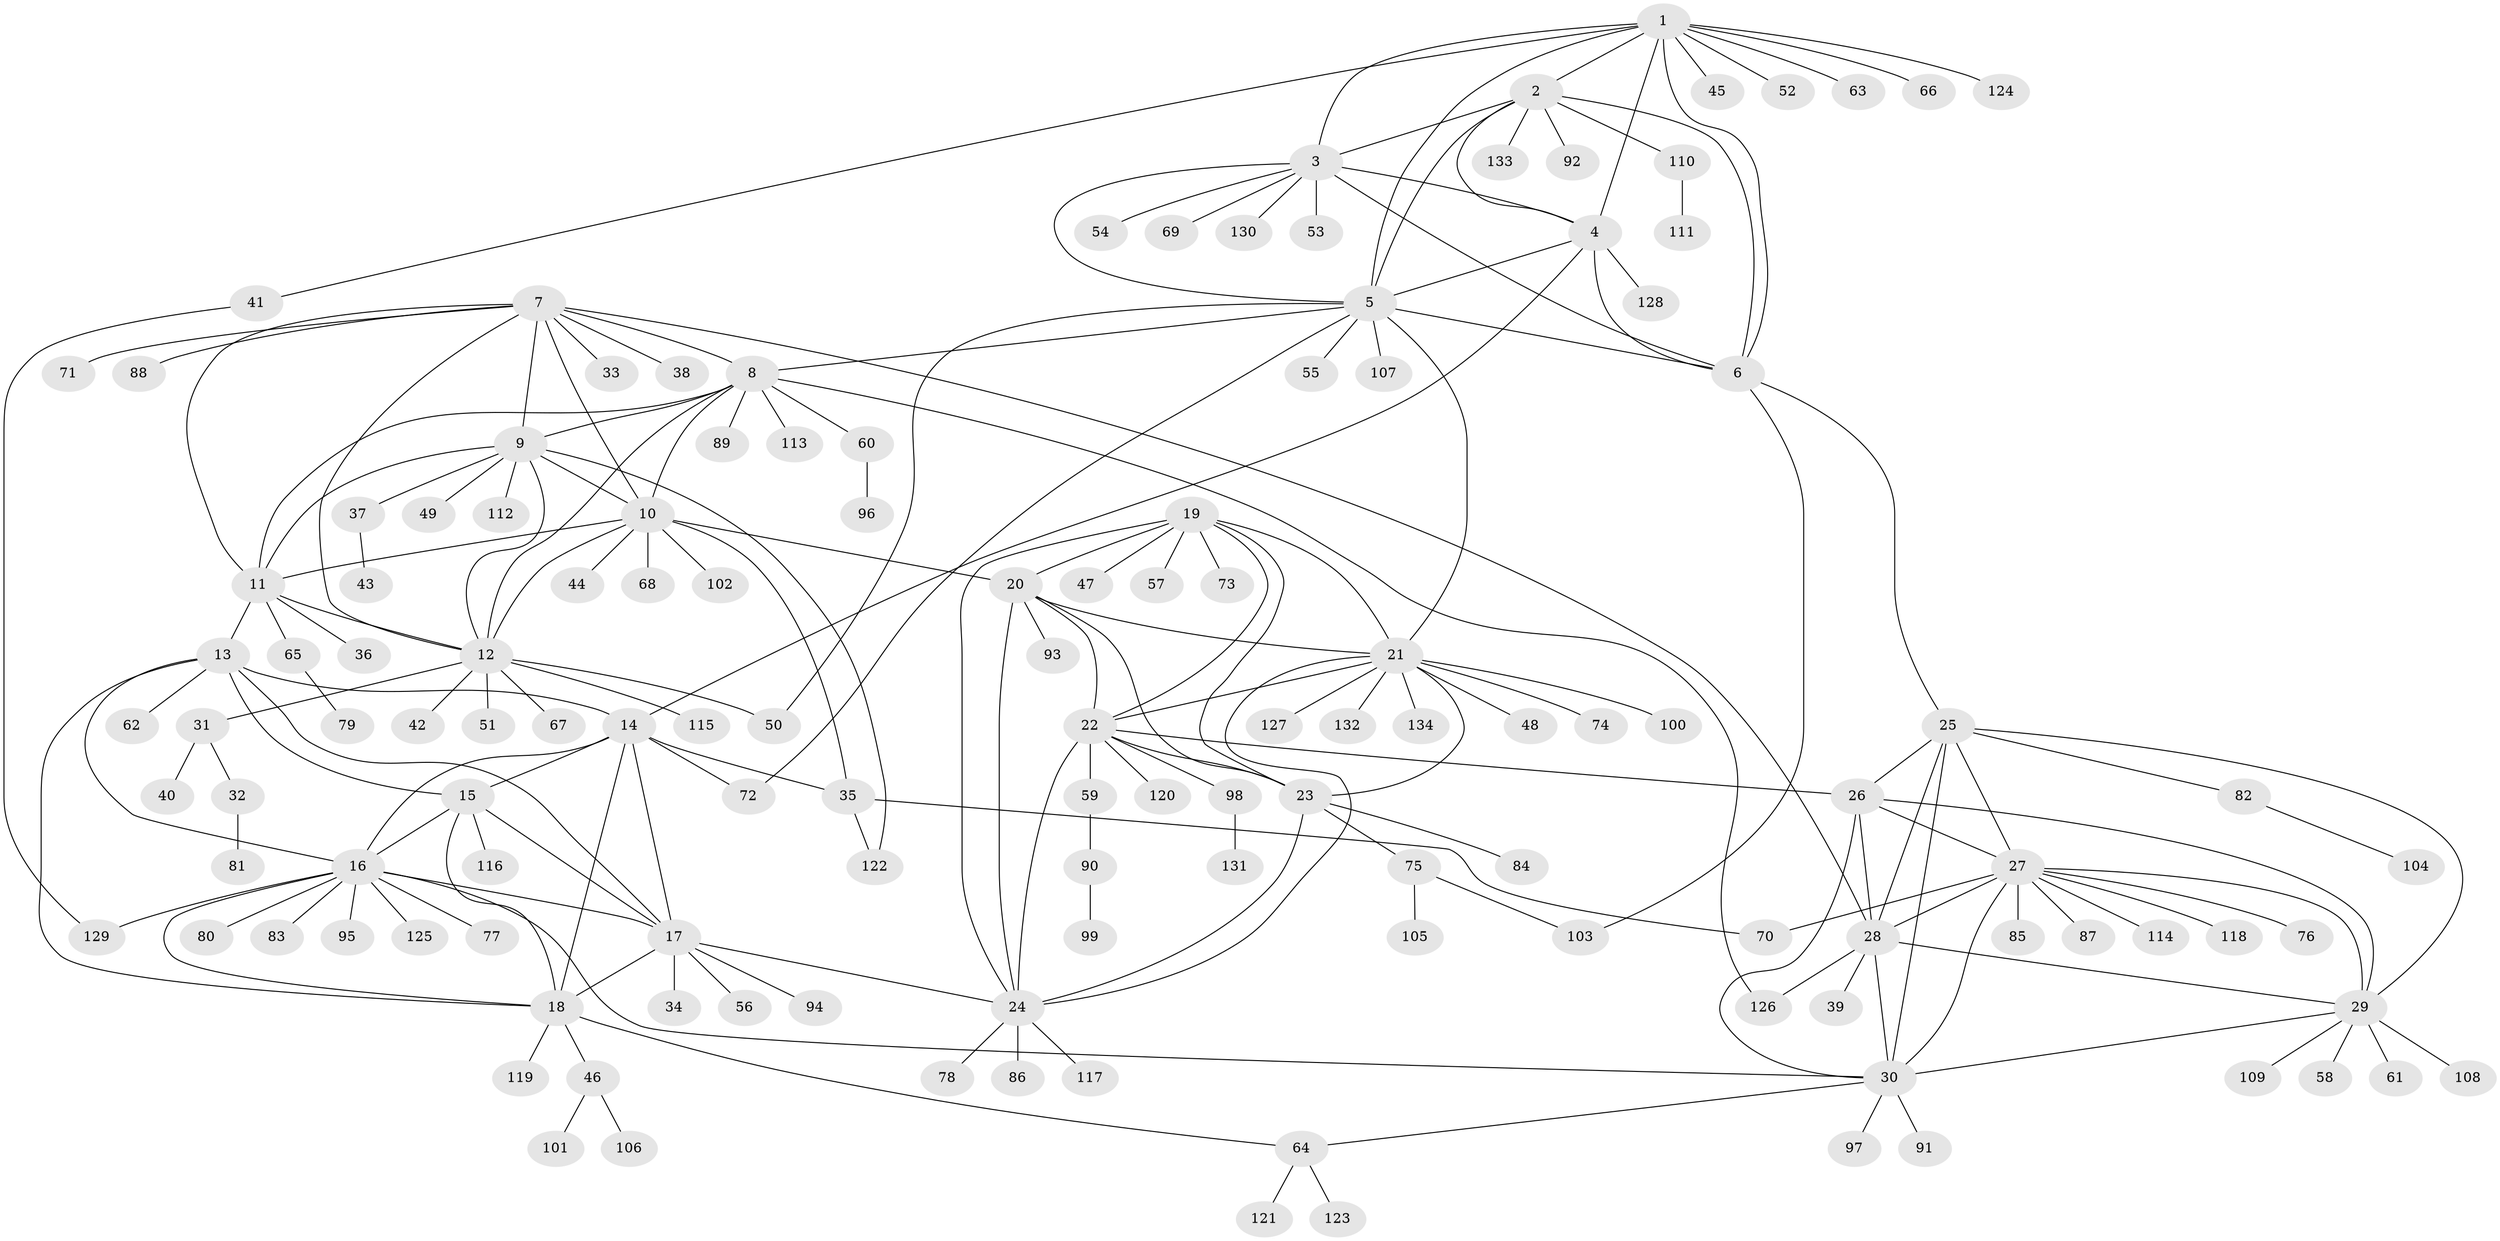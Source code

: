 // coarse degree distribution, {9: 0.04854368932038835, 6: 0.02912621359223301, 7: 0.05825242718446602, 8: 0.04854368932038835, 10: 0.038834951456310676, 12: 0.009708737864077669, 3: 0.009708737864077669, 1: 0.6796116504854369, 4: 0.009708737864077669, 2: 0.06796116504854369}
// Generated by graph-tools (version 1.1) at 2025/42/03/06/25 10:42:10]
// undirected, 134 vertices, 198 edges
graph export_dot {
graph [start="1"]
  node [color=gray90,style=filled];
  1;
  2;
  3;
  4;
  5;
  6;
  7;
  8;
  9;
  10;
  11;
  12;
  13;
  14;
  15;
  16;
  17;
  18;
  19;
  20;
  21;
  22;
  23;
  24;
  25;
  26;
  27;
  28;
  29;
  30;
  31;
  32;
  33;
  34;
  35;
  36;
  37;
  38;
  39;
  40;
  41;
  42;
  43;
  44;
  45;
  46;
  47;
  48;
  49;
  50;
  51;
  52;
  53;
  54;
  55;
  56;
  57;
  58;
  59;
  60;
  61;
  62;
  63;
  64;
  65;
  66;
  67;
  68;
  69;
  70;
  71;
  72;
  73;
  74;
  75;
  76;
  77;
  78;
  79;
  80;
  81;
  82;
  83;
  84;
  85;
  86;
  87;
  88;
  89;
  90;
  91;
  92;
  93;
  94;
  95;
  96;
  97;
  98;
  99;
  100;
  101;
  102;
  103;
  104;
  105;
  106;
  107;
  108;
  109;
  110;
  111;
  112;
  113;
  114;
  115;
  116;
  117;
  118;
  119;
  120;
  121;
  122;
  123;
  124;
  125;
  126;
  127;
  128;
  129;
  130;
  131;
  132;
  133;
  134;
  1 -- 2;
  1 -- 3;
  1 -- 4;
  1 -- 5;
  1 -- 6;
  1 -- 41;
  1 -- 45;
  1 -- 52;
  1 -- 63;
  1 -- 66;
  1 -- 124;
  2 -- 3;
  2 -- 4;
  2 -- 5;
  2 -- 6;
  2 -- 92;
  2 -- 110;
  2 -- 133;
  3 -- 4;
  3 -- 5;
  3 -- 6;
  3 -- 53;
  3 -- 54;
  3 -- 69;
  3 -- 130;
  4 -- 5;
  4 -- 6;
  4 -- 14;
  4 -- 128;
  5 -- 6;
  5 -- 8;
  5 -- 21;
  5 -- 50;
  5 -- 55;
  5 -- 72;
  5 -- 107;
  6 -- 25;
  6 -- 103;
  7 -- 8;
  7 -- 9;
  7 -- 10;
  7 -- 11;
  7 -- 12;
  7 -- 28;
  7 -- 33;
  7 -- 38;
  7 -- 71;
  7 -- 88;
  8 -- 9;
  8 -- 10;
  8 -- 11;
  8 -- 12;
  8 -- 60;
  8 -- 89;
  8 -- 113;
  8 -- 126;
  9 -- 10;
  9 -- 11;
  9 -- 12;
  9 -- 37;
  9 -- 49;
  9 -- 112;
  9 -- 122;
  10 -- 11;
  10 -- 12;
  10 -- 20;
  10 -- 35;
  10 -- 44;
  10 -- 68;
  10 -- 102;
  11 -- 12;
  11 -- 13;
  11 -- 36;
  11 -- 65;
  12 -- 31;
  12 -- 42;
  12 -- 50;
  12 -- 51;
  12 -- 67;
  12 -- 115;
  13 -- 14;
  13 -- 15;
  13 -- 16;
  13 -- 17;
  13 -- 18;
  13 -- 62;
  14 -- 15;
  14 -- 16;
  14 -- 17;
  14 -- 18;
  14 -- 35;
  14 -- 72;
  15 -- 16;
  15 -- 17;
  15 -- 18;
  15 -- 116;
  16 -- 17;
  16 -- 18;
  16 -- 30;
  16 -- 77;
  16 -- 80;
  16 -- 83;
  16 -- 95;
  16 -- 125;
  16 -- 129;
  17 -- 18;
  17 -- 24;
  17 -- 34;
  17 -- 56;
  17 -- 94;
  18 -- 46;
  18 -- 64;
  18 -- 119;
  19 -- 20;
  19 -- 21;
  19 -- 22;
  19 -- 23;
  19 -- 24;
  19 -- 47;
  19 -- 57;
  19 -- 73;
  20 -- 21;
  20 -- 22;
  20 -- 23;
  20 -- 24;
  20 -- 93;
  21 -- 22;
  21 -- 23;
  21 -- 24;
  21 -- 48;
  21 -- 74;
  21 -- 100;
  21 -- 127;
  21 -- 132;
  21 -- 134;
  22 -- 23;
  22 -- 24;
  22 -- 26;
  22 -- 59;
  22 -- 98;
  22 -- 120;
  23 -- 24;
  23 -- 75;
  23 -- 84;
  24 -- 78;
  24 -- 86;
  24 -- 117;
  25 -- 26;
  25 -- 27;
  25 -- 28;
  25 -- 29;
  25 -- 30;
  25 -- 82;
  26 -- 27;
  26 -- 28;
  26 -- 29;
  26 -- 30;
  27 -- 28;
  27 -- 29;
  27 -- 30;
  27 -- 70;
  27 -- 76;
  27 -- 85;
  27 -- 87;
  27 -- 114;
  27 -- 118;
  28 -- 29;
  28 -- 30;
  28 -- 39;
  28 -- 126;
  29 -- 30;
  29 -- 58;
  29 -- 61;
  29 -- 108;
  29 -- 109;
  30 -- 64;
  30 -- 91;
  30 -- 97;
  31 -- 32;
  31 -- 40;
  32 -- 81;
  35 -- 70;
  35 -- 122;
  37 -- 43;
  41 -- 129;
  46 -- 101;
  46 -- 106;
  59 -- 90;
  60 -- 96;
  64 -- 121;
  64 -- 123;
  65 -- 79;
  75 -- 103;
  75 -- 105;
  82 -- 104;
  90 -- 99;
  98 -- 131;
  110 -- 111;
}
